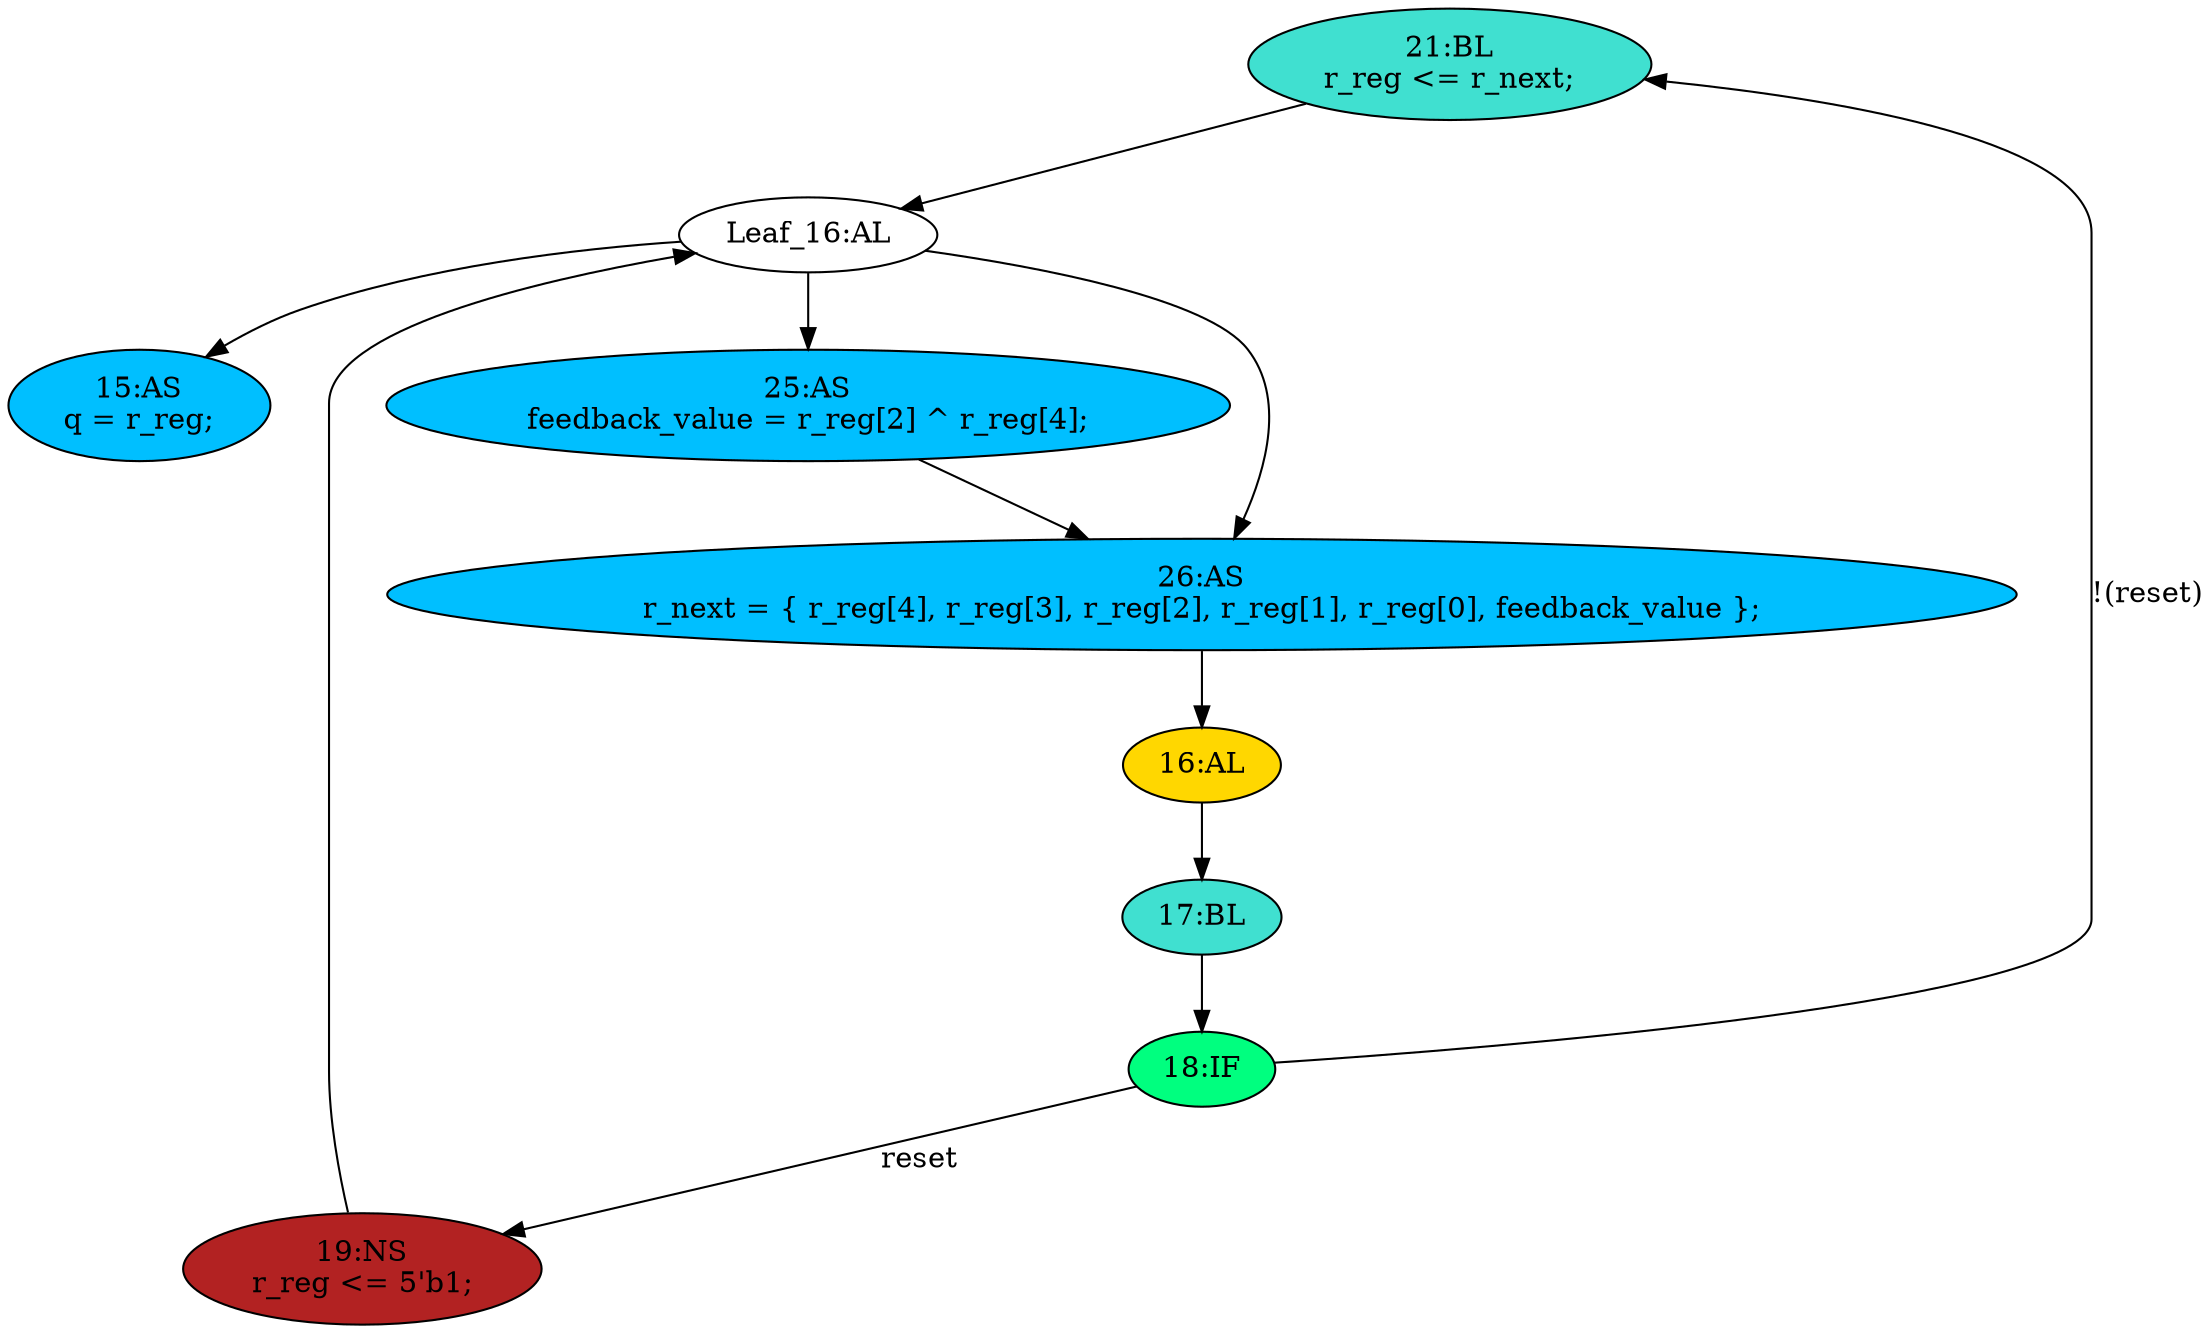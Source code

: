 strict digraph "compose( ,  )" {
	node [label="\N"];
	"21:BL"	[ast="<pyverilog.vparser.ast.Block object at 0x7fa6a250ee90>",
		fillcolor=turquoise,
		label="21:BL
r_reg <= r_next;",
		statements="[<pyverilog.vparser.ast.NonblockingSubstitution object at 0x7fa6a2571450>]",
		style=filled,
		typ=Block];
	"Leaf_16:AL"	[def_var="['r_reg']",
		label="Leaf_16:AL"];
	"21:BL" -> "Leaf_16:AL"	[cond="[]",
		lineno=None];
	"17:BL"	[ast="<pyverilog.vparser.ast.Block object at 0x7fa6a2563e10>",
		fillcolor=turquoise,
		label="17:BL",
		statements="[]",
		style=filled,
		typ=Block];
	"18:IF"	[ast="<pyverilog.vparser.ast.IfStatement object at 0x7fa6a250e550>",
		fillcolor=springgreen,
		label="18:IF",
		statements="[]",
		style=filled,
		typ=IfStatement];
	"17:BL" -> "18:IF"	[cond="[]",
		lineno=None];
	"18:IF" -> "21:BL"	[cond="['reset']",
		label="!(reset)",
		lineno=18];
	"19:NS"	[ast="<pyverilog.vparser.ast.NonblockingSubstitution object at 0x7fa6a250e290>",
		fillcolor=firebrick,
		label="19:NS
r_reg <= 5'b1;",
		statements="[<pyverilog.vparser.ast.NonblockingSubstitution object at 0x7fa6a250e290>]",
		style=filled,
		typ=NonblockingSubstitution];
	"18:IF" -> "19:NS"	[cond="['reset']",
		label=reset,
		lineno=18];
	"19:NS" -> "Leaf_16:AL"	[cond="[]",
		lineno=None];
	"16:AL"	[ast="<pyverilog.vparser.ast.Always object at 0x7fa6a25634d0>",
		clk_sens=True,
		fillcolor=gold,
		label="16:AL",
		sens="['clk']",
		statements="[]",
		style=filled,
		typ=Always,
		use_var="['reset', 'r_next']"];
	"16:AL" -> "17:BL"	[cond="[]",
		lineno=None];
	"26:AS"	[ast="<pyverilog.vparser.ast.Assign object at 0x7fa6a25ea090>",
		def_var="['r_next']",
		fillcolor=deepskyblue,
		label="26:AS
r_next = { r_reg[4], r_reg[3], r_reg[2], r_reg[1], r_reg[0], feedback_value };",
		statements="[]",
		style=filled,
		typ=Assign,
		use_var="['r_reg', 'r_reg', 'r_reg', 'r_reg', 'r_reg', 'feedback_value']"];
	"Leaf_16:AL" -> "26:AS";
	"15:AS"	[ast="<pyverilog.vparser.ast.Assign object at 0x7fa6a2516750>",
		def_var="['q']",
		fillcolor=deepskyblue,
		label="15:AS
q = r_reg;",
		statements="[]",
		style=filled,
		typ=Assign,
		use_var="['r_reg']"];
	"Leaf_16:AL" -> "15:AS";
	"25:AS"	[ast="<pyverilog.vparser.ast.Assign object at 0x7fa6a2566e90>",
		def_var="['feedback_value']",
		fillcolor=deepskyblue,
		label="25:AS
feedback_value = r_reg[2] ^ r_reg[4];",
		statements="[]",
		style=filled,
		typ=Assign,
		use_var="['r_reg', 'r_reg']"];
	"Leaf_16:AL" -> "25:AS";
	"26:AS" -> "16:AL";
	"25:AS" -> "26:AS";
}

